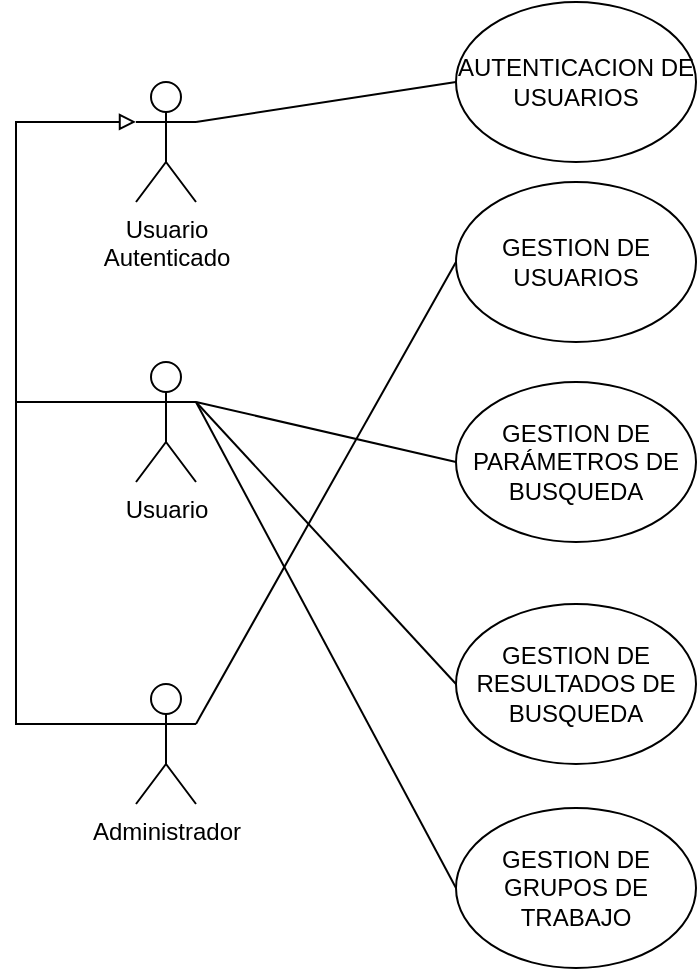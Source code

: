 <mxfile version="10.6.7" type="github"><diagram id="vPZZzIsRnwBb66TzkjyX" name="Page-1"><mxGraphModel dx="754" dy="715" grid="1" gridSize="10" guides="1" tooltips="1" connect="1" arrows="1" fold="1" page="1" pageScale="1" pageWidth="827" pageHeight="1169" math="0" shadow="0"><root><mxCell id="0"/><mxCell id="1" parent="0"/><mxCell id="QbDG3K4YC4Yb4nn5D76w-2" style="edgeStyle=orthogonalEdgeStyle;rounded=0;orthogonalLoop=1;jettySize=auto;html=1;exitX=0;exitY=0.333;exitDx=0;exitDy=0;exitPerimeter=0;endArrow=none;endFill=0;" edge="1" parent="1" source="6j8d05fGJsuc-wCxrPa7-1"><mxGeometry relative="1" as="geometry"><mxPoint x="140" y="256" as="targetPoint"/></mxGeometry></mxCell><mxCell id="6j8d05fGJsuc-wCxrPa7-1" value="Usuario" style="shape=umlActor;verticalLabelPosition=bottom;labelBackgroundColor=#ffffff;verticalAlign=top;html=1;" parent="1" vertex="1"><mxGeometry x="200" y="236" width="30" height="60" as="geometry"/></mxCell><mxCell id="QbDG3K4YC4Yb4nn5D76w-1" style="edgeStyle=orthogonalEdgeStyle;rounded=0;orthogonalLoop=1;jettySize=auto;html=1;exitX=0;exitY=0.333;exitDx=0;exitDy=0;exitPerimeter=0;entryX=0;entryY=0.333;entryDx=0;entryDy=0;entryPerimeter=0;endArrow=block;endFill=0;" edge="1" parent="1" source="6j8d05fGJsuc-wCxrPa7-2" target="ATjTgeEneRV6zliWJN6O-2"><mxGeometry relative="1" as="geometry"><Array as="points"><mxPoint x="140" y="417"/><mxPoint x="140" y="116"/></Array></mxGeometry></mxCell><mxCell id="6j8d05fGJsuc-wCxrPa7-2" value="Administrador" style="shape=umlActor;verticalLabelPosition=bottom;labelBackgroundColor=#ffffff;verticalAlign=top;html=1;" parent="1" vertex="1"><mxGeometry x="200" y="397" width="30" height="60" as="geometry"/></mxCell><mxCell id="6j8d05fGJsuc-wCxrPa7-5" value="GESTION DE USUARIOS" style="ellipse;whiteSpace=wrap;html=1;" parent="1" vertex="1"><mxGeometry x="360" y="146" width="120" height="80" as="geometry"/></mxCell><mxCell id="6j8d05fGJsuc-wCxrPa7-6" value="GESTION DE PARÁMETROS DE BUSQUEDA" style="ellipse;whiteSpace=wrap;html=1;" parent="1" vertex="1"><mxGeometry x="360" y="246" width="120" height="80" as="geometry"/></mxCell><mxCell id="6j8d05fGJsuc-wCxrPa7-7" value="GESTION DE RESULTADOS DE BUSQUEDA" style="ellipse;whiteSpace=wrap;html=1;" parent="1" vertex="1"><mxGeometry x="360" y="357" width="120" height="80" as="geometry"/></mxCell><mxCell id="6j8d05fGJsuc-wCxrPa7-8" value="GESTION DE GRUPOS DE TRABAJO" style="ellipse;whiteSpace=wrap;html=1;" parent="1" vertex="1"><mxGeometry x="360" y="459" width="120" height="80" as="geometry"/></mxCell><mxCell id="6j8d05fGJsuc-wCxrPa7-9" value="" style="endArrow=none;html=1;exitX=1;exitY=0.333;exitDx=0;exitDy=0;exitPerimeter=0;entryX=0;entryY=0.5;entryDx=0;entryDy=0;endFill=0;" parent="1" source="6j8d05fGJsuc-wCxrPa7-1" target="6j8d05fGJsuc-wCxrPa7-6" edge="1"><mxGeometry width="50" height="50" relative="1" as="geometry"><mxPoint x="280" y="276" as="sourcePoint"/><mxPoint x="330" y="226" as="targetPoint"/></mxGeometry></mxCell><mxCell id="6j8d05fGJsuc-wCxrPa7-10" value="" style="endArrow=none;html=1;entryX=0;entryY=0.5;entryDx=0;entryDy=0;exitX=1;exitY=0.333;exitDx=0;exitDy=0;exitPerimeter=0;endFill=0;" parent="1" source="6j8d05fGJsuc-wCxrPa7-1" target="6j8d05fGJsuc-wCxrPa7-7" edge="1"><mxGeometry width="50" height="50" relative="1" as="geometry"><mxPoint x="260" y="336" as="sourcePoint"/><mxPoint x="370" y="296" as="targetPoint"/></mxGeometry></mxCell><mxCell id="6j8d05fGJsuc-wCxrPa7-11" value="" style="endArrow=none;html=1;entryX=0;entryY=0.5;entryDx=0;entryDy=0;exitX=1;exitY=0.333;exitDx=0;exitDy=0;exitPerimeter=0;endFill=0;" parent="1" source="6j8d05fGJsuc-wCxrPa7-1" target="6j8d05fGJsuc-wCxrPa7-8" edge="1"><mxGeometry width="50" height="50" relative="1" as="geometry"><mxPoint x="230" y="296" as="sourcePoint"/><mxPoint x="380" y="306" as="targetPoint"/></mxGeometry></mxCell><mxCell id="6j8d05fGJsuc-wCxrPa7-12" value="" style="endArrow=none;html=1;exitX=1;exitY=0.333;exitDx=0;exitDy=0;exitPerimeter=0;entryX=0;entryY=0.5;entryDx=0;entryDy=0;endFill=0;" parent="1" source="6j8d05fGJsuc-wCxrPa7-2" target="6j8d05fGJsuc-wCxrPa7-5" edge="1"><mxGeometry width="50" height="50" relative="1" as="geometry"><mxPoint x="260" y="326" as="sourcePoint"/><mxPoint x="390" y="316" as="targetPoint"/></mxGeometry></mxCell><mxCell id="ATjTgeEneRV6zliWJN6O-2" value="&lt;div&gt;Usuario &lt;br&gt;&lt;/div&gt;&lt;div&gt;Autenticado&lt;/div&gt;" style="shape=umlActor;verticalLabelPosition=bottom;labelBackgroundColor=#ffffff;verticalAlign=top;html=1;" parent="1" vertex="1"><mxGeometry x="200" y="96" width="30" height="60" as="geometry"/></mxCell><mxCell id="ATjTgeEneRV6zliWJN6O-5" value="AUTENTICACION DE USUARIOS" style="ellipse;whiteSpace=wrap;html=1;" parent="1" vertex="1"><mxGeometry x="360" y="56" width="120" height="80" as="geometry"/></mxCell><mxCell id="ATjTgeEneRV6zliWJN6O-6" value="" style="endArrow=none;html=1;exitX=1;exitY=0.333;exitDx=0;exitDy=0;exitPerimeter=0;entryX=0;entryY=0.5;entryDx=0;entryDy=0;endFill=0;" parent="1" source="ATjTgeEneRV6zliWJN6O-2" target="ATjTgeEneRV6zliWJN6O-5" edge="1"><mxGeometry width="50" height="50" relative="1" as="geometry"><mxPoint x="240" y="427" as="sourcePoint"/><mxPoint x="370" y="196" as="targetPoint"/></mxGeometry></mxCell></root></mxGraphModel></diagram></mxfile>